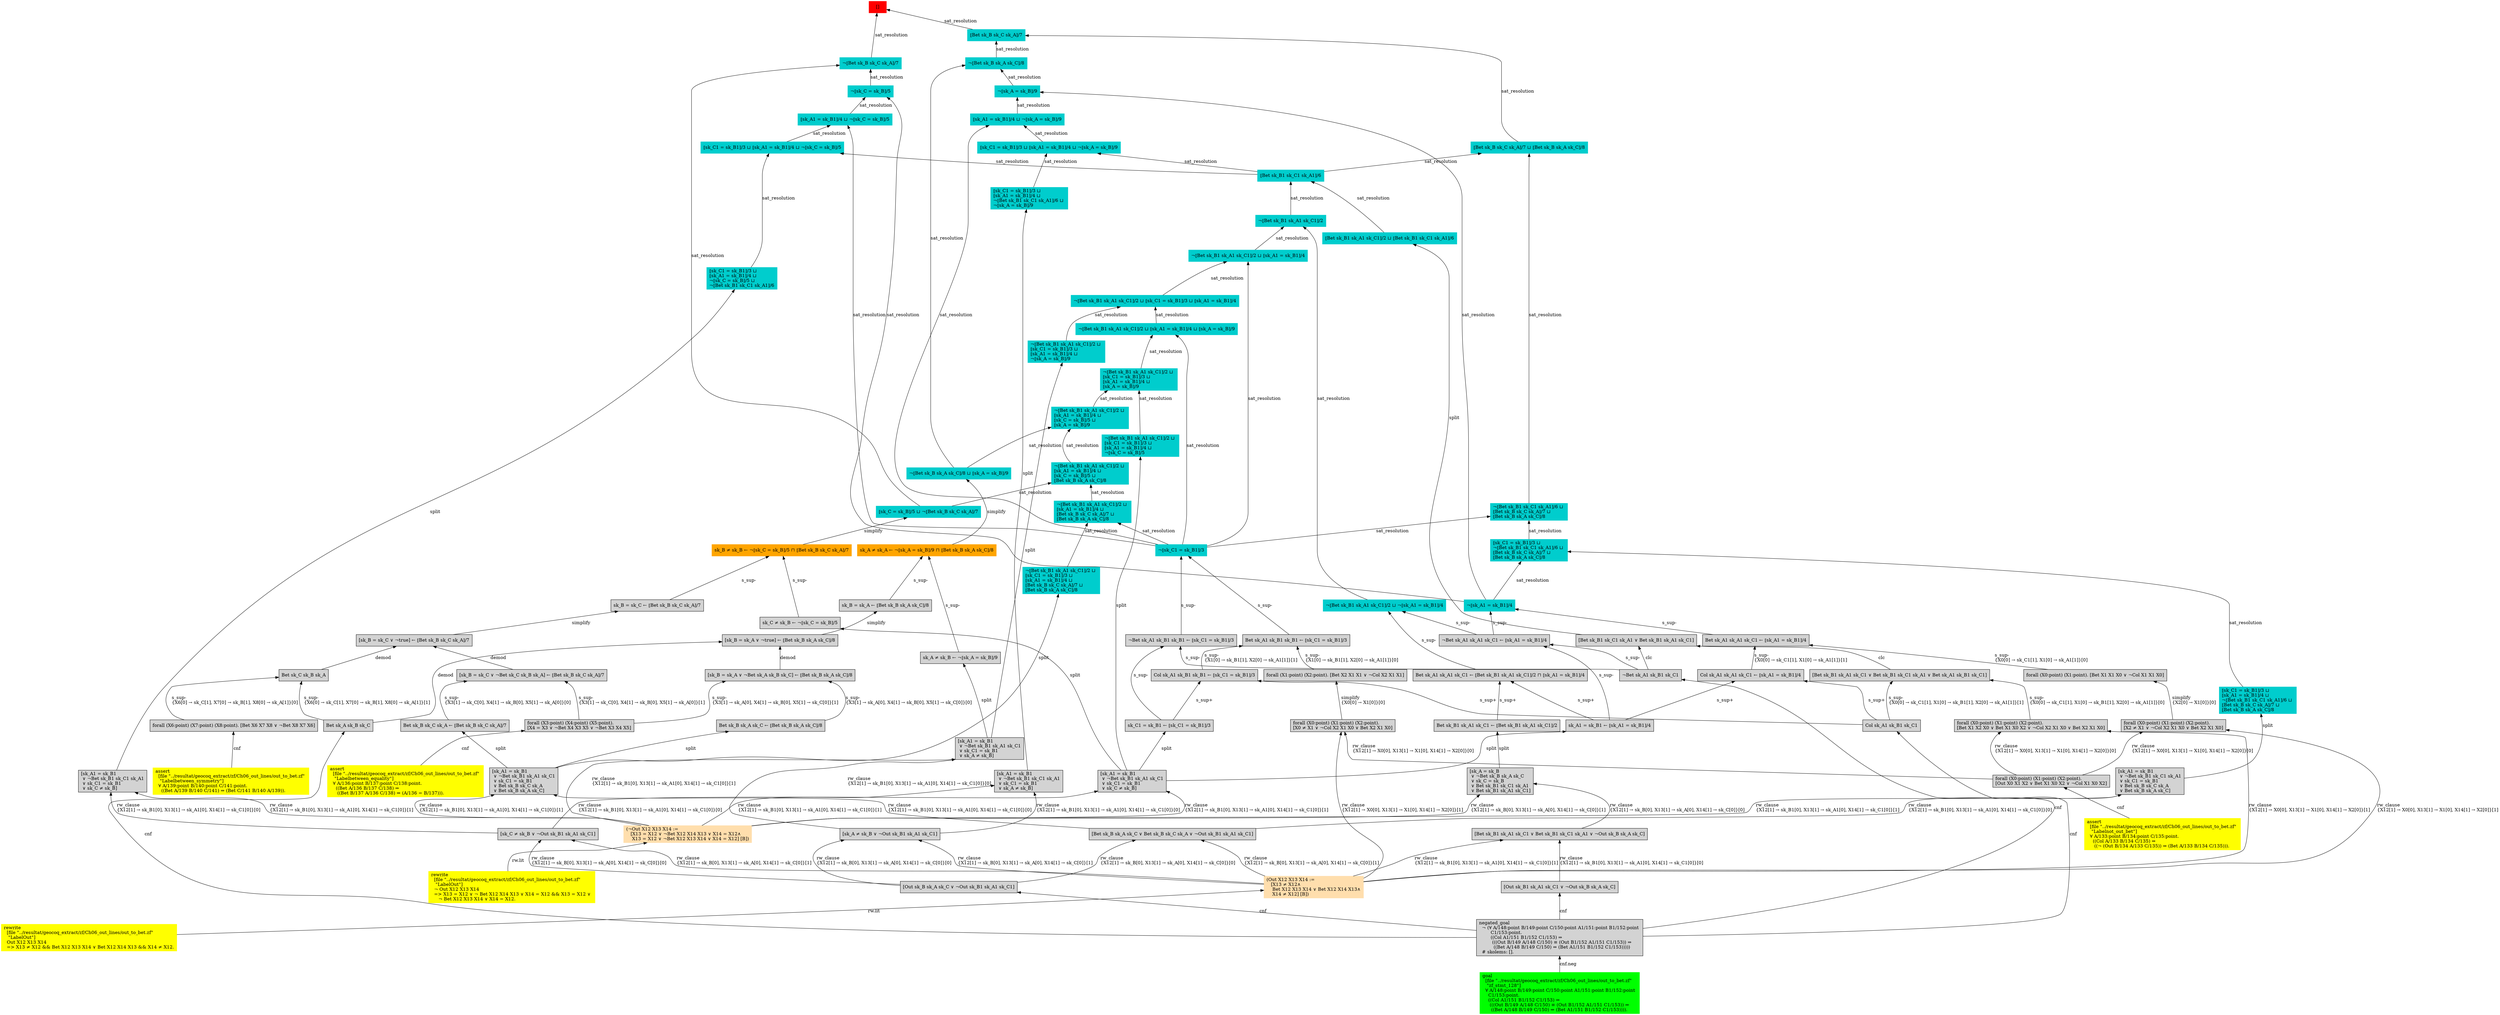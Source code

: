 digraph "unsat_graph" {
  vertex_0 [color=red, label="[]", shape=box, style=filled];
  vertex_0 -> vertex_1 [label="sat_resolution", dir="back"];
  vertex_1 [color=cyan3, shape=box, label="¬⟦Bet sk_B sk_C sk_A⟧/7\l", style=filled];
  vertex_1 -> vertex_2 [label="sat_resolution", dir="back"];
  vertex_2 [color=cyan3, shape=box, label="¬⟦sk_C = sk_B⟧/5\l", style=filled];
  vertex_2 -> vertex_3 [label="sat_resolution", dir="back"];
  vertex_3 [color=cyan3, shape=box, label="¬⟦sk_A1 = sk_B1⟧/4\l", style=filled];
  vertex_3 -> vertex_4 [label="s_sup-\l", dir="back"];
  vertex_4 [shape=box, label="¬Bet sk_A1 sk_A1 sk_C1 ← ⟦sk_A1 = sk_B1⟧/4\l", style=filled];
  vertex_4 -> vertex_5 [label="s_sup-\l", dir="back"];
  vertex_5 [shape=box, label="¬Bet sk_A1 sk_B1 sk_C1\l", style=filled];
  vertex_5 -> vertex_6 [label="cnf", dir="back"];
  vertex_6 [shape=box, label="negated_goal\l  ¬ (∀ A/148:point B/149:point C/150:point A1/151:point B1/152:point \l        C1/153:point.\l        ((Col A1/151 B1/152 C1/153) ⇒\l         (((Out B/149 A/148 C/150) ≡ (Out B1/152 A1/151 C1/153)) ⇒\l          ((Bet A/148 B/149 C/150) ⇒ (Bet A1/151 B1/152 C1/153)))))\l  # skolems: [].\l", style=filled];
  vertex_6 -> vertex_7 [label="cnf.neg", dir="back"];
  vertex_7 [color=green, shape=box, label="goal\l  [file \"../resultat/geocoq_extract/zf/Ch06_out_lines/out_to_bet.zf\" \l   \"zf_stmt_128\"]\l  ∀ A/148:point B/149:point C/150:point A1/151:point B1/152:point \l    C1/153:point.\l    ((Col A1/151 B1/152 C1/153) ⇒\l     (((Out B/149 A/148 C/150) ≡ (Out B1/152 A1/151 C1/153)) ⇒\l      ((Bet A/148 B/149 C/150) ⇒ (Bet A1/151 B1/152 C1/153)))).\l", style=filled];
  vertex_4 -> vertex_8 [label="s_sup-\l", dir="back"];
  vertex_8 [shape=box, label="sk_A1 = sk_B1 ← ⟦sk_A1 = sk_B1⟧/4\l", style=filled];
  vertex_8 -> vertex_9 [label="split", dir="back"];
  vertex_9 [shape=box, label="[sk_A1 = sk_B1\l ∨ ¬Bet sk_B1 sk_A1 sk_C1\l ∨ sk_C1 = sk_B1\l ∨ sk_C ≠ sk_B]\l", style=filled];
  vertex_9 -> vertex_10 [label="rw_clause\l\{X12[1] → sk_B1[0], X13[1] → sk_A1[0], X14[1] → sk_C1[0]\}[1]\l", dir="back"];
  vertex_10 [color=navajowhite, shape=box, label="(¬Out X12 X13 X14 :=\l   [X13 = X12 ∨ ¬Bet X12 X14 X13 ∨ X14 = X12∧\l    X13 = X12 ∨ ¬Bet X12 X13 X14 ∨ X14 = X12] [B])\l", style=filled];
  vertex_10 -> vertex_11 [label="rw.lit", dir="back"];
  vertex_11 [color=yellow, shape=box, label="rewrite\l  [file \"../resultat/geocoq_extract/zf/Ch06_out_lines/out_to_bet.zf\" \l   \"LabelOut\"]\l  ¬ Out X12 X13 X14\l  =\> X13 = X12 ∨ ¬ Bet X12 X14 X13 ∨ X14 = X12 && X13 = X12 ∨ \l     ¬ Bet X12 X13 X14 ∨ X14 = X12.\l", style=filled];
  vertex_9 -> vertex_12 [label="rw_clause\l\{X12[1] → sk_B1[0], X13[1] → sk_A1[0], X14[1] → sk_C1[0]\}[0]\l", dir="back"];
  vertex_12 [shape=box, label="[sk_C ≠ sk_B ∨ ¬Out sk_B1 sk_A1 sk_C1]\l", style=filled];
  vertex_12 -> vertex_13 [label="rw_clause\l\{X12[1] → sk_B[0], X13[1] → sk_A[0], X14[1] → sk_C[0]\}[1]\l", dir="back"];
  vertex_13 [color=navajowhite, shape=box, label="(Out X12 X13 X14 :=\l   [X13 ≠ X12∧\l    Bet X12 X13 X14 ∨ Bet X12 X14 X13∧\l    X14 ≠ X12] [B])\l", style=filled];
  vertex_13 -> vertex_14 [label="rw.lit", dir="back"];
  vertex_14 [color=yellow, shape=box, label="rewrite\l  [file \"../resultat/geocoq_extract/zf/Ch06_out_lines/out_to_bet.zf\" \l   \"LabelOut\"]\l  Out X12 X13 X14\l  =\> X13 ≠ X12 && Bet X12 X13 X14 ∨ Bet X12 X14 X13 && X14 ≠ X12.\l", style=filled];
  vertex_12 -> vertex_15 [label="rw_clause\l\{X12[1] → sk_B[0], X13[1] → sk_A[0], X14[1] → sk_C[0]\}[0]\l", dir="back"];
  vertex_15 [shape=box, label="[Out sk_B sk_A sk_C ∨ ¬Out sk_B1 sk_A1 sk_C1]\l", style=filled];
  vertex_15 -> vertex_6 [label="cnf", dir="back"];
  vertex_3 -> vertex_16 [label="s_sup-\l", dir="back"];
  vertex_16 [shape=box, label="Bet sk_A1 sk_A1 sk_C1 ← ⟦sk_A1 = sk_B1⟧/4\l", style=filled];
  vertex_16 -> vertex_17 [label="s_sup-\l\{X0[0] → sk_C1[1], X1[0] → sk_A1[1]\}[0]\l", dir="back"];
  vertex_17 [shape=box, label="forall (X0:point) (X1:point). [Bet X1 X1 X0 ∨ ¬Col X1 X1 X0]\l", style=filled];
  vertex_17 -> vertex_18 [label="simplify\l\{X2[0] → X1[0]\}[0]\l", dir="back"];
  vertex_18 [shape=box, label="forall (X0:point) (X1:point) (X2:point).\l[X2 ≠ X1 ∨ ¬Col X2 X1 X0 ∨ Bet X2 X1 X0]\l", style=filled];
  vertex_18 -> vertex_13 [label="rw_clause\l\{X12[1] → X0[0], X13[1] → X1[0], X14[1] → X2[0]\}[1]\l", dir="back"];
  vertex_18 -> vertex_19 [label="rw_clause\l\{X12[1] → X0[0], X13[1] → X1[0], X14[1] → X2[0]\}[0]\l", dir="back"];
  vertex_19 [shape=box, label="forall (X0:point) (X1:point) (X2:point).\l[Out X0 X1 X2 ∨ Bet X1 X0 X2 ∨ ¬Col X1 X0 X2]\l", style=filled];
  vertex_19 -> vertex_20 [label="cnf", dir="back"];
  vertex_20 [color=yellow, shape=box, label="assert\l  [file \"../resultat/geocoq_extract/zf/Ch06_out_lines/out_to_bet.zf\" \l   \"Labelnot_out_bet\"]\l  ∀ A/133:point B/134:point C/135:point.\l    ((Col A/133 B/134 C/135) ⇒\l     ((¬ (Out B/134 A/133 C/135)) ⇒ (Bet A/133 B/134 C/135))).\l", style=filled];
  vertex_16 -> vertex_21 [label="s_sup-\l\{X0[0] → sk_C1[1], X1[0] → sk_A1[1]\}[1]\l", dir="back"];
  vertex_21 [shape=box, label="Col sk_A1 sk_A1 sk_C1 ← ⟦sk_A1 = sk_B1⟧/4\l", style=filled];
  vertex_21 -> vertex_22 [label="s_sup+\l", dir="back"];
  vertex_22 [shape=box, label="Col sk_A1 sk_B1 sk_C1\l", style=filled];
  vertex_22 -> vertex_6 [label="cnf", dir="back"];
  vertex_21 -> vertex_8 [label="s_sup+\l", dir="back"];
  vertex_2 -> vertex_23 [label="sat_resolution", dir="back"];
  vertex_23 [color=cyan3, shape=box, label="⟦sk_A1 = sk_B1⟧/4 ⊔ ¬⟦sk_C = sk_B⟧/5\l", style=filled];
  vertex_23 -> vertex_24 [label="sat_resolution", dir="back"];
  vertex_24 [color=cyan3, shape=box, label="¬⟦sk_C1 = sk_B1⟧/3\l", style=filled];
  vertex_24 -> vertex_25 [label="s_sup-\l", dir="back"];
  vertex_25 [shape=box, label="¬Bet sk_A1 sk_B1 sk_B1 ← ⟦sk_C1 = sk_B1⟧/3\l", style=filled];
  vertex_25 -> vertex_5 [label="s_sup-\l", dir="back"];
  vertex_25 -> vertex_26 [label="s_sup-\l", dir="back"];
  vertex_26 [shape=box, label="sk_C1 = sk_B1 ← ⟦sk_C1 = sk_B1⟧/3\l", style=filled];
  vertex_26 -> vertex_9 [label="split", dir="back"];
  vertex_24 -> vertex_27 [label="s_sup-\l", dir="back"];
  vertex_27 [shape=box, label="Bet sk_A1 sk_B1 sk_B1 ← ⟦sk_C1 = sk_B1⟧/3\l", style=filled];
  vertex_27 -> vertex_28 [label="s_sup-\l\{X1[0] → sk_B1[1], X2[0] → sk_A1[1]\}[0]\l", dir="back"];
  vertex_28 [shape=box, label="forall (X1:point) (X2:point). [Bet X2 X1 X1 ∨ ¬Col X2 X1 X1]\l", style=filled];
  vertex_28 -> vertex_29 [label="simplify\l\{X0[0] → X1[0]\}[0]\l", dir="back"];
  vertex_29 [shape=box, label="forall (X0:point) (X1:point) (X2:point).\l[X0 ≠ X1 ∨ ¬Col X2 X1 X0 ∨ Bet X2 X1 X0]\l", style=filled];
  vertex_29 -> vertex_13 [label="rw_clause\l\{X12[1] → X0[0], X13[1] → X1[0], X14[1] → X2[0]\}[1]\l", dir="back"];
  vertex_29 -> vertex_19 [label="rw_clause\l\{X12[1] → X0[0], X13[1] → X1[0], X14[1] → X2[0]\}[0]\l", dir="back"];
  vertex_27 -> vertex_30 [label="s_sup-\l\{X1[0] → sk_B1[1], X2[0] → sk_A1[1]\}[1]\l", dir="back"];
  vertex_30 [shape=box, label="Col sk_A1 sk_B1 sk_B1 ← ⟦sk_C1 = sk_B1⟧/3\l", style=filled];
  vertex_30 -> vertex_22 [label="s_sup+\l", dir="back"];
  vertex_30 -> vertex_26 [label="s_sup+\l", dir="back"];
  vertex_23 -> vertex_31 [label="sat_resolution", dir="back"];
  vertex_31 [color=cyan3, shape=box, label="⟦sk_C1 = sk_B1⟧/3 ⊔ ⟦sk_A1 = sk_B1⟧/4 ⊔ ¬⟦sk_C = sk_B⟧/5\l", style=filled];
  vertex_31 -> vertex_32 [label="sat_resolution", dir="back"];
  vertex_32 [color=cyan3, shape=box, label="⟦Bet sk_B1 sk_C1 sk_A1⟧/6\l", style=filled];
  vertex_32 -> vertex_33 [label="sat_resolution", dir="back"];
  vertex_33 [color=cyan3, shape=box, label="¬⟦Bet sk_B1 sk_A1 sk_C1⟧/2\l", style=filled];
  vertex_33 -> vertex_34 [label="sat_resolution", dir="back"];
  vertex_34 [color=cyan3, shape=box, label="¬⟦Bet sk_B1 sk_A1 sk_C1⟧/2 ⊔ ¬⟦sk_A1 = sk_B1⟧/4\l", style=filled];
  vertex_34 -> vertex_4 [label="s_sup-\l", dir="back"];
  vertex_34 -> vertex_35 [label="s_sup-\l", dir="back"];
  vertex_35 [shape=box, label="Bet sk_A1 sk_A1 sk_C1 ← ⟦Bet sk_B1 sk_A1 sk_C1⟧/2 ⊓ ⟦sk_A1 = sk_B1⟧/4\l", style=filled];
  vertex_35 -> vertex_36 [label="s_sup+\l", dir="back"];
  vertex_36 [shape=box, label="Bet sk_B1 sk_A1 sk_C1 ← ⟦Bet sk_B1 sk_A1 sk_C1⟧/2\l", style=filled];
  vertex_36 -> vertex_37 [label="split", dir="back"];
  vertex_37 [shape=box, label="[sk_A = sk_B\l ∨ ¬Bet sk_B sk_A sk_C\l ∨ sk_C = sk_B\l ∨ Bet sk_B1 sk_C1 sk_A1\l ∨ Bet sk_B1 sk_A1 sk_C1]\l", style=filled];
  vertex_37 -> vertex_10 [label="rw_clause\l\{X12[1] → sk_B[0], X13[1] → sk_A[0], X14[1] → sk_C[0]\}[1]\l", dir="back"];
  vertex_37 -> vertex_38 [label="rw_clause\l\{X12[1] → sk_B[0], X13[1] → sk_A[0], X14[1] → sk_C[0]\}[0]\l", dir="back"];
  vertex_38 [shape=box, label="[Bet sk_B1 sk_A1 sk_C1 ∨ Bet sk_B1 sk_C1 sk_A1 ∨ ¬Out sk_B sk_A sk_C]\l", style=filled];
  vertex_38 -> vertex_13 [label="rw_clause\l\{X12[1] → sk_B1[0], X13[1] → sk_A1[0], X14[1] → sk_C1[0]\}[1]\l", dir="back"];
  vertex_38 -> vertex_39 [label="rw_clause\l\{X12[1] → sk_B1[0], X13[1] → sk_A1[0], X14[1] → sk_C1[0]\}[0]\l", dir="back"];
  vertex_39 [shape=box, label="[Out sk_B1 sk_A1 sk_C1 ∨ ¬Out sk_B sk_A sk_C]\l", style=filled];
  vertex_39 -> vertex_6 [label="cnf", dir="back"];
  vertex_35 -> vertex_8 [label="s_sup+\l", dir="back"];
  vertex_33 -> vertex_40 [label="sat_resolution", dir="back"];
  vertex_40 [color=cyan3, shape=box, label="¬⟦Bet sk_B1 sk_A1 sk_C1⟧/2 ⊔ ⟦sk_A1 = sk_B1⟧/4\l", style=filled];
  vertex_40 -> vertex_24 [label="sat_resolution", dir="back"];
  vertex_40 -> vertex_41 [label="sat_resolution", dir="back"];
  vertex_41 [color=cyan3, shape=box, label="¬⟦Bet sk_B1 sk_A1 sk_C1⟧/2 ⊔ ⟦sk_C1 = sk_B1⟧/3 ⊔ ⟦sk_A1 = sk_B1⟧/4\l", style=filled];
  vertex_41 -> vertex_42 [label="sat_resolution", dir="back"];
  vertex_42 [color=cyan3, shape=box, label="¬⟦Bet sk_B1 sk_A1 sk_C1⟧/2 ⊔ \l⟦sk_C1 = sk_B1⟧/3 ⊔ \l⟦sk_A1 = sk_B1⟧/4 ⊔ \l¬⟦sk_A = sk_B⟧/9\l", style=filled];
  vertex_42 -> vertex_43 [label="split", dir="back"];
  vertex_43 [shape=box, label="[sk_A1 = sk_B1\l ∨ ¬Bet sk_B1 sk_A1 sk_C1\l ∨ sk_C1 = sk_B1\l ∨ sk_A ≠ sk_B]\l", style=filled];
  vertex_43 -> vertex_10 [label="rw_clause\l\{X12[1] → sk_B1[0], X13[1] → sk_A1[0], X14[1] → sk_C1[0]\}[1]\l", dir="back"];
  vertex_43 -> vertex_44 [label="rw_clause\l\{X12[1] → sk_B1[0], X13[1] → sk_A1[0], X14[1] → sk_C1[0]\}[0]\l", dir="back"];
  vertex_44 [shape=box, label="[sk_A ≠ sk_B ∨ ¬Out sk_B1 sk_A1 sk_C1]\l", style=filled];
  vertex_44 -> vertex_13 [label="rw_clause\l\{X12[1] → sk_B[0], X13[1] → sk_A[0], X14[1] → sk_C[0]\}[1]\l", dir="back"];
  vertex_44 -> vertex_15 [label="rw_clause\l\{X12[1] → sk_B[0], X13[1] → sk_A[0], X14[1] → sk_C[0]\}[0]\l", dir="back"];
  vertex_41 -> vertex_45 [label="sat_resolution", dir="back"];
  vertex_45 [color=cyan3, shape=box, label="¬⟦Bet sk_B1 sk_A1 sk_C1⟧/2 ⊔ ⟦sk_A1 = sk_B1⟧/4 ⊔ ⟦sk_A = sk_B⟧/9\l", style=filled];
  vertex_45 -> vertex_24 [label="sat_resolution", dir="back"];
  vertex_45 -> vertex_46 [label="sat_resolution", dir="back"];
  vertex_46 [color=cyan3, shape=box, label="¬⟦Bet sk_B1 sk_A1 sk_C1⟧/2 ⊔ \l⟦sk_C1 = sk_B1⟧/3 ⊔ \l⟦sk_A1 = sk_B1⟧/4 ⊔ \l⟦sk_A = sk_B⟧/9\l", style=filled];
  vertex_46 -> vertex_47 [label="sat_resolution", dir="back"];
  vertex_47 [color=cyan3, shape=box, label="¬⟦Bet sk_B1 sk_A1 sk_C1⟧/2 ⊔ \l⟦sk_C1 = sk_B1⟧/3 ⊔ \l⟦sk_A1 = sk_B1⟧/4 ⊔ \l¬⟦sk_C = sk_B⟧/5\l", style=filled];
  vertex_47 -> vertex_9 [label="split", dir="back"];
  vertex_46 -> vertex_48 [label="sat_resolution", dir="back"];
  vertex_48 [color=cyan3, shape=box, label="¬⟦Bet sk_B1 sk_A1 sk_C1⟧/2 ⊔ \l⟦sk_A1 = sk_B1⟧/4 ⊔ \l⟦sk_C = sk_B⟧/5 ⊔ \l⟦sk_A = sk_B⟧/9\l", style=filled];
  vertex_48 -> vertex_49 [label="sat_resolution", dir="back"];
  vertex_49 [color=cyan3, shape=box, label="¬⟦Bet sk_B sk_A sk_C⟧/8 ⊔ ⟦sk_A = sk_B⟧/9\l", style=filled];
  vertex_49 -> vertex_50 [label="simplify", dir="back"];
  vertex_50 [color=orange, shape=box, label="sk_A ≠ sk_A ← ¬⟦sk_A = sk_B⟧/9 ⊓ ⟦Bet sk_B sk_A sk_C⟧/8\l", style=filled];
  vertex_50 -> vertex_51 [label="s_sup-\l", dir="back"];
  vertex_51 [shape=box, label="sk_A ≠ sk_B ← ¬⟦sk_A = sk_B⟧/9\l", style=filled];
  vertex_51 -> vertex_43 [label="split", dir="back"];
  vertex_50 -> vertex_52 [label="s_sup-\l", dir="back"];
  vertex_52 [shape=box, label="sk_B = sk_A ← ⟦Bet sk_B sk_A sk_C⟧/8\l", style=filled];
  vertex_52 -> vertex_53 [label="simplify", dir="back"];
  vertex_53 [shape=box, label="[sk_B = sk_A ∨ ¬true] ← ⟦Bet sk_B sk_A sk_C⟧/8\l", style=filled];
  vertex_53 -> vertex_54 [label="demod", dir="back"];
  vertex_54 [shape=box, label="Bet sk_A sk_B sk_C\l", style=filled];
  vertex_54 -> vertex_6 [label="cnf", dir="back"];
  vertex_53 -> vertex_55 [label="demod", dir="back"];
  vertex_55 [shape=box, label="[sk_B = sk_A ∨ ¬Bet sk_A sk_B sk_C] ← ⟦Bet sk_B sk_A sk_C⟧/8\l", style=filled];
  vertex_55 -> vertex_56 [label="s_sup-\l\{X3[1] → sk_A[0], X4[1] → sk_B[0], X5[1] → sk_C[0]\}[1]\l", dir="back"];
  vertex_56 [shape=box, label="forall (X3:point) (X4:point) (X5:point).\l[X4 = X3 ∨ ¬Bet X4 X3 X5 ∨ ¬Bet X3 X4 X5]\l", style=filled];
  vertex_56 -> vertex_57 [label="cnf", dir="back"];
  vertex_57 [color=yellow, shape=box, label="assert\l  [file \"../resultat/geocoq_extract/zf/Ch06_out_lines/out_to_bet.zf\" \l   \"Labelbetween_equality\"]\l  ∀ A/136:point B/137:point C/138:point.\l    ((Bet A/136 B/137 C/138) ⇒\l     ((Bet B/137 A/136 C/138) ⇒ (A/136 = B/137))).\l", style=filled];
  vertex_55 -> vertex_58 [label="s_sup-\l\{X3[1] → sk_A[0], X4[1] → sk_B[0], X5[1] → sk_C[0]\}[0]\l", dir="back"];
  vertex_58 [shape=box, label="Bet sk_B sk_A sk_C ← ⟦Bet sk_B sk_A sk_C⟧/8\l", style=filled];
  vertex_58 -> vertex_59 [label="split", dir="back"];
  vertex_59 [shape=box, label="[sk_A1 = sk_B1\l ∨ ¬Bet sk_B1 sk_A1 sk_C1\l ∨ sk_C1 = sk_B1\l ∨ Bet sk_B sk_C sk_A\l ∨ Bet sk_B sk_A sk_C]\l", style=filled];
  vertex_59 -> vertex_10 [label="rw_clause\l\{X12[1] → sk_B1[0], X13[1] → sk_A1[0], X14[1] → sk_C1[0]\}[1]\l", dir="back"];
  vertex_59 -> vertex_60 [label="rw_clause\l\{X12[1] → sk_B1[0], X13[1] → sk_A1[0], X14[1] → sk_C1[0]\}[0]\l", dir="back"];
  vertex_60 [shape=box, label="[Bet sk_B sk_A sk_C ∨ Bet sk_B sk_C sk_A ∨ ¬Out sk_B1 sk_A1 sk_C1]\l", style=filled];
  vertex_60 -> vertex_13 [label="rw_clause\l\{X12[1] → sk_B[0], X13[1] → sk_A[0], X14[1] → sk_C[0]\}[1]\l", dir="back"];
  vertex_60 -> vertex_15 [label="rw_clause\l\{X12[1] → sk_B[0], X13[1] → sk_A[0], X14[1] → sk_C[0]\}[0]\l", dir="back"];
  vertex_48 -> vertex_61 [label="sat_resolution", dir="back"];
  vertex_61 [color=cyan3, shape=box, label="¬⟦Bet sk_B1 sk_A1 sk_C1⟧/2 ⊔ \l⟦sk_A1 = sk_B1⟧/4 ⊔ \l⟦sk_C = sk_B⟧/5 ⊔ \l⟦Bet sk_B sk_A sk_C⟧/8\l", style=filled];
  vertex_61 -> vertex_62 [label="sat_resolution", dir="back"];
  vertex_62 [color=cyan3, shape=box, label="⟦sk_C = sk_B⟧/5 ⊔ ¬⟦Bet sk_B sk_C sk_A⟧/7\l", style=filled];
  vertex_62 -> vertex_63 [label="simplify", dir="back"];
  vertex_63 [color=orange, shape=box, label="sk_B ≠ sk_B ← ¬⟦sk_C = sk_B⟧/5 ⊓ ⟦Bet sk_B sk_C sk_A⟧/7\l", style=filled];
  vertex_63 -> vertex_64 [label="s_sup-\l", dir="back"];
  vertex_64 [shape=box, label="sk_C ≠ sk_B ← ¬⟦sk_C = sk_B⟧/5\l", style=filled];
  vertex_64 -> vertex_9 [label="split", dir="back"];
  vertex_63 -> vertex_65 [label="s_sup-\l", dir="back"];
  vertex_65 [shape=box, label="sk_B = sk_C ← ⟦Bet sk_B sk_C sk_A⟧/7\l", style=filled];
  vertex_65 -> vertex_66 [label="simplify", dir="back"];
  vertex_66 [shape=box, label="[sk_B = sk_C ∨ ¬true] ← ⟦Bet sk_B sk_C sk_A⟧/7\l", style=filled];
  vertex_66 -> vertex_67 [label="demod", dir="back"];
  vertex_67 [shape=box, label="Bet sk_C sk_B sk_A\l", style=filled];
  vertex_67 -> vertex_68 [label="s_sup-\l\{X6[0] → sk_C[1], X7[0] → sk_B[1], X8[0] → sk_A[1]\}[0]\l", dir="back"];
  vertex_68 [shape=box, label="forall (X6:point) (X7:point) (X8:point). [Bet X6 X7 X8 ∨ ¬Bet X8 X7 X6]\l", style=filled];
  vertex_68 -> vertex_69 [label="cnf", dir="back"];
  vertex_69 [color=yellow, shape=box, label="assert\l  [file \"../resultat/geocoq_extract/zf/Ch06_out_lines/out_to_bet.zf\" \l   \"Labelbetween_symmetry\"]\l  ∀ A/139:point B/140:point C/141:point.\l    ((Bet A/139 B/140 C/141) ⇒ (Bet C/141 B/140 A/139)).\l", style=filled];
  vertex_67 -> vertex_54 [label="s_sup-\l\{X6[0] → sk_C[1], X7[0] → sk_B[1], X8[0] → sk_A[1]\}[1]\l", dir="back"];
  vertex_66 -> vertex_70 [label="demod", dir="back"];
  vertex_70 [shape=box, label="[sk_B = sk_C ∨ ¬Bet sk_C sk_B sk_A] ← ⟦Bet sk_B sk_C sk_A⟧/7\l", style=filled];
  vertex_70 -> vertex_56 [label="s_sup-\l\{X3[1] → sk_C[0], X4[1] → sk_B[0], X5[1] → sk_A[0]\}[1]\l", dir="back"];
  vertex_70 -> vertex_71 [label="s_sup-\l\{X3[1] → sk_C[0], X4[1] → sk_B[0], X5[1] → sk_A[0]\}[0]\l", dir="back"];
  vertex_71 [shape=box, label="Bet sk_B sk_C sk_A ← ⟦Bet sk_B sk_C sk_A⟧/7\l", style=filled];
  vertex_71 -> vertex_59 [label="split", dir="back"];
  vertex_61 -> vertex_72 [label="sat_resolution", dir="back"];
  vertex_72 [color=cyan3, shape=box, label="¬⟦Bet sk_B1 sk_A1 sk_C1⟧/2 ⊔ \l⟦sk_A1 = sk_B1⟧/4 ⊔ \l⟦Bet sk_B sk_C sk_A⟧/7 ⊔ \l⟦Bet sk_B sk_A sk_C⟧/8\l", style=filled];
  vertex_72 -> vertex_24 [label="sat_resolution", dir="back"];
  vertex_72 -> vertex_73 [label="sat_resolution", dir="back"];
  vertex_73 [color=cyan3, shape=box, label="¬⟦Bet sk_B1 sk_A1 sk_C1⟧/2 ⊔ \l⟦sk_C1 = sk_B1⟧/3 ⊔ \l⟦sk_A1 = sk_B1⟧/4 ⊔ \l⟦Bet sk_B sk_C sk_A⟧/7 ⊔ \l⟦Bet sk_B sk_A sk_C⟧/8\l", style=filled];
  vertex_73 -> vertex_59 [label="split", dir="back"];
  vertex_32 -> vertex_74 [label="sat_resolution", dir="back"];
  vertex_74 [color=cyan3, shape=box, label="⟦Bet sk_B1 sk_A1 sk_C1⟧/2 ⊔ ⟦Bet sk_B1 sk_C1 sk_A1⟧/6\l", style=filled];
  vertex_74 -> vertex_75 [label="split", dir="back"];
  vertex_75 [shape=box, label="[Bet sk_B1 sk_C1 sk_A1 ∨ Bet sk_B1 sk_A1 sk_C1]\l", style=filled];
  vertex_75 -> vertex_5 [label="clc", dir="back"];
  vertex_75 -> vertex_76 [label="clc", dir="back"];
  vertex_76 [shape=box, label="[Bet sk_B1 sk_A1 sk_C1 ∨ Bet sk_B1 sk_C1 sk_A1 ∨ Bet sk_A1 sk_B1 sk_C1]\l", style=filled];
  vertex_76 -> vertex_77 [label="s_sup-\l\{X0[0] → sk_C1[1], X1[0] → sk_B1[1], X2[0] → sk_A1[1]\}[0]\l", dir="back"];
  vertex_77 [shape=box, label="forall (X0:point) (X1:point) (X2:point).\l[Bet X1 X2 X0 ∨ Bet X1 X0 X2 ∨ ¬Col X2 X1 X0 ∨ Bet X2 X1 X0]\l", style=filled];
  vertex_77 -> vertex_13 [label="rw_clause\l\{X12[1] → X0[0], X13[1] → X1[0], X14[1] → X2[0]\}[1]\l", dir="back"];
  vertex_77 -> vertex_19 [label="rw_clause\l\{X12[1] → X0[0], X13[1] → X1[0], X14[1] → X2[0]\}[0]\l", dir="back"];
  vertex_76 -> vertex_22 [label="s_sup-\l\{X0[0] → sk_C1[1], X1[0] → sk_B1[1], X2[0] → sk_A1[1]\}[1]\l", dir="back"];
  vertex_31 -> vertex_78 [label="sat_resolution", dir="back"];
  vertex_78 [color=cyan3, shape=box, label="⟦sk_C1 = sk_B1⟧/3 ⊔ \l⟦sk_A1 = sk_B1⟧/4 ⊔ \l¬⟦sk_C = sk_B⟧/5 ⊔ \l¬⟦Bet sk_B1 sk_C1 sk_A1⟧/6\l", style=filled];
  vertex_78 -> vertex_79 [label="split", dir="back"];
  vertex_79 [shape=box, label="[sk_A1 = sk_B1\l ∨ ¬Bet sk_B1 sk_C1 sk_A1\l ∨ sk_C1 = sk_B1\l ∨ sk_C ≠ sk_B]\l", style=filled];
  vertex_79 -> vertex_10 [label="rw_clause\l\{X12[1] → sk_B1[0], X13[1] → sk_A1[0], X14[1] → sk_C1[0]\}[1]\l", dir="back"];
  vertex_79 -> vertex_12 [label="rw_clause\l\{X12[1] → sk_B1[0], X13[1] → sk_A1[0], X14[1] → sk_C1[0]\}[0]\l", dir="back"];
  vertex_1 -> vertex_62 [label="sat_resolution", dir="back"];
  vertex_0 -> vertex_80 [label="sat_resolution", dir="back"];
  vertex_80 [color=cyan3, shape=box, label="⟦Bet sk_B sk_C sk_A⟧/7\l", style=filled];
  vertex_80 -> vertex_81 [label="sat_resolution", dir="back"];
  vertex_81 [color=cyan3, shape=box, label="¬⟦Bet sk_B sk_A sk_C⟧/8\l", style=filled];
  vertex_81 -> vertex_82 [label="sat_resolution", dir="back"];
  vertex_82 [color=cyan3, shape=box, label="¬⟦sk_A = sk_B⟧/9\l", style=filled];
  vertex_82 -> vertex_3 [label="sat_resolution", dir="back"];
  vertex_82 -> vertex_83 [label="sat_resolution", dir="back"];
  vertex_83 [color=cyan3, shape=box, label="⟦sk_A1 = sk_B1⟧/4 ⊔ ¬⟦sk_A = sk_B⟧/9\l", style=filled];
  vertex_83 -> vertex_24 [label="sat_resolution", dir="back"];
  vertex_83 -> vertex_84 [label="sat_resolution", dir="back"];
  vertex_84 [color=cyan3, shape=box, label="⟦sk_C1 = sk_B1⟧/3 ⊔ ⟦sk_A1 = sk_B1⟧/4 ⊔ ¬⟦sk_A = sk_B⟧/9\l", style=filled];
  vertex_84 -> vertex_32 [label="sat_resolution", dir="back"];
  vertex_84 -> vertex_85 [label="sat_resolution", dir="back"];
  vertex_85 [color=cyan3, shape=box, label="⟦sk_C1 = sk_B1⟧/3 ⊔ \l⟦sk_A1 = sk_B1⟧/4 ⊔ \l¬⟦Bet sk_B1 sk_C1 sk_A1⟧/6 ⊔ \l¬⟦sk_A = sk_B⟧/9\l", style=filled];
  vertex_85 -> vertex_86 [label="split", dir="back"];
  vertex_86 [shape=box, label="[sk_A1 = sk_B1\l ∨ ¬Bet sk_B1 sk_C1 sk_A1\l ∨ sk_C1 = sk_B1\l ∨ sk_A ≠ sk_B]\l", style=filled];
  vertex_86 -> vertex_10 [label="rw_clause\l\{X12[1] → sk_B1[0], X13[1] → sk_A1[0], X14[1] → sk_C1[0]\}[1]\l", dir="back"];
  vertex_86 -> vertex_44 [label="rw_clause\l\{X12[1] → sk_B1[0], X13[1] → sk_A1[0], X14[1] → sk_C1[0]\}[0]\l", dir="back"];
  vertex_81 -> vertex_49 [label="sat_resolution", dir="back"];
  vertex_80 -> vertex_87 [label="sat_resolution", dir="back"];
  vertex_87 [color=cyan3, shape=box, label="⟦Bet sk_B sk_C sk_A⟧/7 ⊔ ⟦Bet sk_B sk_A sk_C⟧/8\l", style=filled];
  vertex_87 -> vertex_32 [label="sat_resolution", dir="back"];
  vertex_87 -> vertex_88 [label="sat_resolution", dir="back"];
  vertex_88 [color=cyan3, shape=box, label="¬⟦Bet sk_B1 sk_C1 sk_A1⟧/6 ⊔ \l⟦Bet sk_B sk_C sk_A⟧/7 ⊔ \l⟦Bet sk_B sk_A sk_C⟧/8\l", style=filled];
  vertex_88 -> vertex_24 [label="sat_resolution", dir="back"];
  vertex_88 -> vertex_89 [label="sat_resolution", dir="back"];
  vertex_89 [color=cyan3, shape=box, label="⟦sk_C1 = sk_B1⟧/3 ⊔ \l¬⟦Bet sk_B1 sk_C1 sk_A1⟧/6 ⊔ \l⟦Bet sk_B sk_C sk_A⟧/7 ⊔ \l⟦Bet sk_B sk_A sk_C⟧/8\l", style=filled];
  vertex_89 -> vertex_3 [label="sat_resolution", dir="back"];
  vertex_89 -> vertex_90 [label="sat_resolution", dir="back"];
  vertex_90 [color=cyan3, shape=box, label="⟦sk_C1 = sk_B1⟧/3 ⊔ \l⟦sk_A1 = sk_B1⟧/4 ⊔ \l¬⟦Bet sk_B1 sk_C1 sk_A1⟧/6 ⊔ \l⟦Bet sk_B sk_C sk_A⟧/7 ⊔ \l⟦Bet sk_B sk_A sk_C⟧/8\l", style=filled];
  vertex_90 -> vertex_91 [label="split", dir="back"];
  vertex_91 [shape=box, label="[sk_A1 = sk_B1\l ∨ ¬Bet sk_B1 sk_C1 sk_A1\l ∨ sk_C1 = sk_B1\l ∨ Bet sk_B sk_C sk_A\l ∨ Bet sk_B sk_A sk_C]\l", style=filled];
  vertex_91 -> vertex_10 [label="rw_clause\l\{X12[1] → sk_B1[0], X13[1] → sk_A1[0], X14[1] → sk_C1[0]\}[1]\l", dir="back"];
  vertex_91 -> vertex_60 [label="rw_clause\l\{X12[1] → sk_B1[0], X13[1] → sk_A1[0], X14[1] → sk_C1[0]\}[0]\l", dir="back"];
  }


